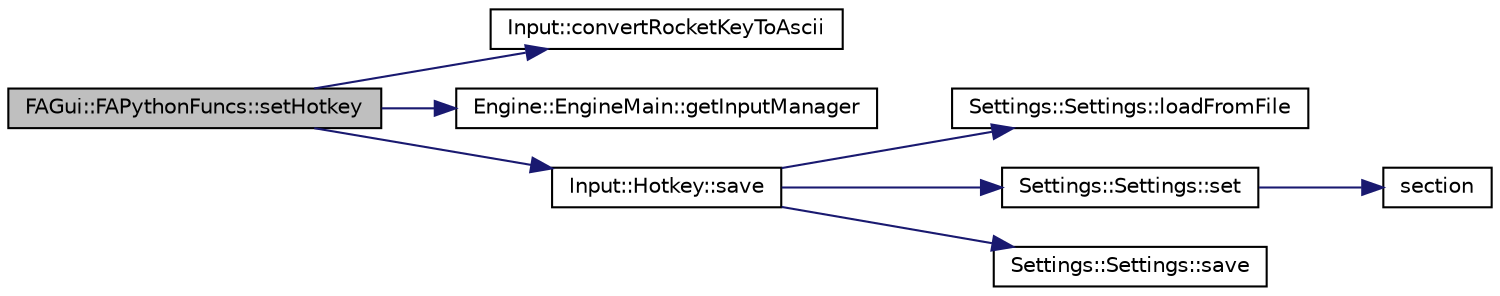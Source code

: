 digraph G
{
  edge [fontname="Helvetica",fontsize="10",labelfontname="Helvetica",labelfontsize="10"];
  node [fontname="Helvetica",fontsize="10",shape=record];
  rankdir="LR";
  Node1 [label="FAGui::FAPythonFuncs::setHotkey",height=0.2,width=0.4,color="black", fillcolor="grey75", style="filled" fontcolor="black"];
  Node1 -> Node2 [color="midnightblue",fontsize="10",style="solid",fontname="Helvetica"];
  Node2 [label="Input::convertRocketKeyToAscii",height=0.2,width=0.4,color="black", fillcolor="white", style="filled",URL="$namespace_input.html#a475d6846ae343c7decd8a69d23aa0f82"];
  Node1 -> Node3 [color="midnightblue",fontsize="10",style="solid",fontname="Helvetica"];
  Node3 [label="Engine::EngineMain::getInputManager",height=0.2,width=0.4,color="black", fillcolor="white", style="filled",URL="$class_engine_1_1_engine_main.html#adb8f448125f3c4e10659ad7e7f135a1b"];
  Node1 -> Node4 [color="midnightblue",fontsize="10",style="solid",fontname="Helvetica"];
  Node4 [label="Input::Hotkey::save",height=0.2,width=0.4,color="black", fillcolor="white", style="filled",URL="$class_input_1_1_hotkey.html#a8e53b8978df34c035f336cc966646e41"];
  Node4 -> Node5 [color="midnightblue",fontsize="10",style="solid",fontname="Helvetica"];
  Node5 [label="Settings::Settings::loadFromFile",height=0.2,width=0.4,color="black", fillcolor="white", style="filled",URL="$class_settings_1_1_settings.html#aa1bd46b374b1279a3f4d66b2e01ab03c"];
  Node4 -> Node6 [color="midnightblue",fontsize="10",style="solid",fontname="Helvetica"];
  Node6 [label="Settings::Settings::set",height=0.2,width=0.4,color="black", fillcolor="white", style="filled",URL="$class_settings_1_1_settings.html#a617d9edfdc2c80e48b808efcd921b6bb"];
  Node6 -> Node7 [color="midnightblue",fontsize="10",style="solid",fontname="Helvetica"];
  Node7 [label="section",height=0.2,width=0.4,color="black", fillcolor="white", style="filled",URL="$readme_8md.html#a761c9db34323d25e19c1f4e803188d6b"];
  Node4 -> Node8 [color="midnightblue",fontsize="10",style="solid",fontname="Helvetica"];
  Node8 [label="Settings::Settings::save",height=0.2,width=0.4,color="black", fillcolor="white", style="filled",URL="$class_settings_1_1_settings.html#ae752b0e9050e09a7beb01e07582fd12f"];
}
